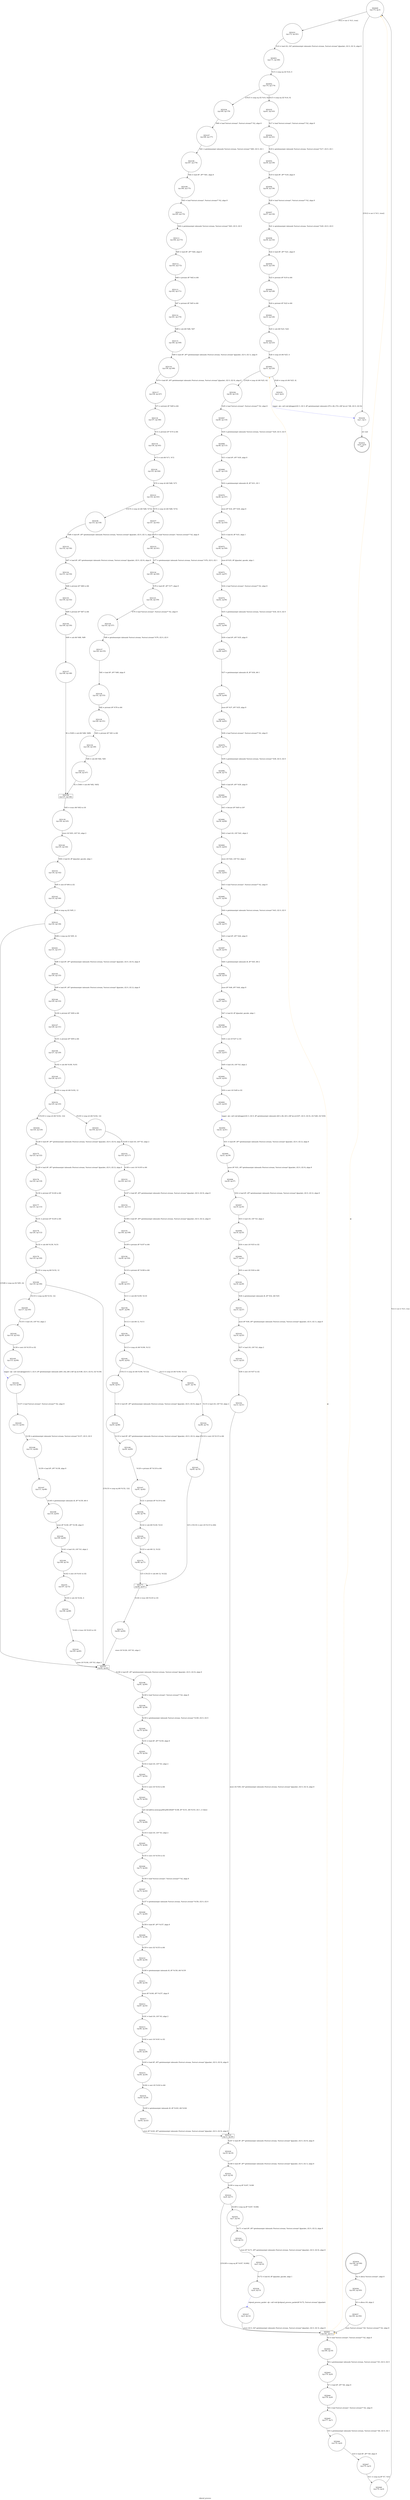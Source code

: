 digraph rdpsnd_process {
label="rdpsnd_process"
53033 [label="N53033\n(rp:0, ep:0)\nexit", shape="doublecircle"]
53034 [label="N53034\n(rp:184, ep:184)\nentry", shape="doublecircle"]
53034 -> 53036 [label="%2 = alloca %struct.stream*, align 8"]
53036 [label="N53036\n(rp:183, ep:183)", shape="circle"]
53036 -> 53037 [label="%3 = alloca i16, align 2"]
53037 [label="N53037\n(rp:182, ep:182)", shape="circle"]
53037 -> 53041 [label="store %struct.stream* %0, %struct.stream** %2, align 8"]
53041 [label="N53041\n(rp:181, ep:11)", shape="box"]
53041 -> 53042 [label="%5 = load %struct.stream*, %struct.stream** %2, align 8"]
53041 -> 53041 [label="@", style="dashed", color="orange"]
53041 -> 53063 [label="@", style="dashed", color="orange"]
53041 -> 53049 [label="@", style="dashed", color="orange"]
53042 [label="N53042\n(rp:180, ep:10)", shape="circle"]
53042 -> 53043 [label="%6 = getelementptr inbounds %struct.stream, %struct.stream* %5, i32 0, i32 0"]
53043 [label="N53043\n(rp:179, ep:9)", shape="circle"]
53043 -> 53044 [label="%7 = load i8*, i8** %6, align 8"]
53044 [label="N53044\n(rp:178, ep:8)", shape="circle"]
53044 -> 53045 [label="%8 = load %struct.stream*, %struct.stream** %2, align 8"]
53045 [label="N53045\n(rp:177, ep:7)", shape="circle"]
53045 -> 53046 [label="%9 = getelementptr inbounds %struct.stream, %struct.stream* %8, i32 0, i32 1"]
53046 [label="N53046\n(rp:176, ep:6)", shape="circle"]
53046 -> 53047 [label="%10 = load i8*, i8** %9, align 8"]
53047 [label="N53047\n(rp:175, ep:5)", shape="circle"]
53047 -> 53048 [label="%11 = icmp eq i8* %7, %10"]
53048 [label="N53048\n(rp:174, ep:4)", shape="circle"]
53048 -> 53049 [label="%12 = xor i1 %11, true"]
53049 [label="N53049\n(rp:173, ep:3)", shape="circle"]
53049 -> 53231 [label="[%12 = xor i1 %11, true]"]
53049 -> 53230 [label="[!(%12 = xor i1 %11, true)]"]
53051 [label="N53051\n(rp:171, ep:180)", shape="circle"]
53051 -> 53052 [label="%15 = icmp eq i32 %14, 0"]
53052 [label="N53052\n(rp:170, ep:179)", shape="circle"]
53052 -> 53233 [label="[%15 = icmp eq i32 %14, 0]"]
53052 -> 53234 [label="[!(%15 = icmp eq i32 %14, 0)]"]
53054 [label="N53054\n(rp:60, ep:141)", shape="circle"]
53054 -> 53055 [label="%18 = getelementptr inbounds %struct.stream, %struct.stream* %17, i32 0, i32 1"]
53055 [label="N53055\n(rp:59, ep:139)", shape="circle"]
53055 -> 53056 [label="%19 = load i8*, i8** %18, align 8"]
53056 [label="N53056\n(rp:58, ep:136)", shape="circle"]
53056 -> 53057 [label="%20 = load %struct.stream*, %struct.stream** %2, align 8"]
53057 [label="N53057\n(rp:57, ep:134)", shape="circle"]
53057 -> 53058 [label="%21 = getelementptr inbounds %struct.stream, %struct.stream* %20, i32 0, i32 0"]
53058 [label="N53058\n(rp:56, ep:132)", shape="circle"]
53058 -> 53059 [label="%22 = load i8*, i8** %21, align 8"]
53059 [label="N53059\n(rp:55, ep:130)", shape="circle"]
53059 -> 53060 [label="%23 = ptrtoint i8* %19 to i64"]
53060 [label="N53060\n(rp:54, ep:128)", shape="circle"]
53060 -> 53061 [label="%24 = ptrtoint i8* %22 to i64"]
53061 [label="N53061\n(rp:53, ep:126)", shape="circle"]
53061 -> 53062 [label="%25 = sub i64 %23, %24"]
53062 [label="N53062\n(rp:52, ep:123)", shape="circle"]
53062 -> 53063 [label="%26 = icmp slt i64 %25, 4"]
53063 [label="N53063\n(rp:51, ep:120)", shape="circle"]
53063 -> 53235 [label="[%26 = icmp slt i64 %25, 4]"]
53063 -> 53236 [label="[!(%26 = icmp slt i64 %25, 4)]"]
53067 [label="N53067\n(rp:49, ep:116)", shape="circle"]
53067 -> 53068 [label="%30 = getelementptr inbounds %struct.stream, %struct.stream* %29, i32 0, i32 0"]
53068 [label="N53068\n(rp:48, ep:113)", shape="circle"]
53068 -> 53069 [label="%31 = load i8*, i8** %30, align 8"]
53069 [label="N53069\n(rp:47, ep:110)", shape="circle"]
53069 -> 53070 [label="%32 = getelementptr inbounds i8, i8* %31, i32 1"]
53070 [label="N53070\n(rp:46, ep:107)", shape="circle"]
53070 -> 53071 [label="store i8* %32, i8** %30, align 8"]
53071 [label="N53071\n(rp:45, ep:103)", shape="circle"]
53071 -> 53072 [label="%33 = load i8, i8* %31, align 1"]
53072 [label="N53072\n(rp:44, ep:100)", shape="circle"]
53072 -> 53073 [label="store i8 %33, i8* @packet_opcode, align 1"]
53073 [label="N53073\n(rp:43, ep:97)", shape="circle"]
53073 -> 53074 [label="%34 = load %struct.stream*, %struct.stream** %2, align 8"]
53074 [label="N53074\n(rp:42, ep:94)", shape="circle"]
53074 -> 53075 [label="%35 = getelementptr inbounds %struct.stream, %struct.stream* %34, i32 0, i32 0"]
53075 [label="N53075\n(rp:41, ep:90)", shape="circle"]
53075 -> 53076 [label="%36 = load i8*, i8** %35, align 8"]
53076 [label="N53076\n(rp:40, ep:87)", shape="circle"]
53076 -> 53077 [label="%37 = getelementptr inbounds i8, i8* %36, i64 1"]
53077 [label="N53077\n(rp:39, ep:84)", shape="circle"]
53077 -> 53078 [label="store i8* %37, i8** %35, align 8"]
53078 [label="N53078\n(rp:38, ep:81)", shape="circle"]
53078 -> 53079 [label="%38 = load %struct.stream*, %struct.stream** %2, align 8"]
53079 [label="N53079\n(rp:37, ep:77)", shape="circle"]
53079 -> 53080 [label="%39 = getelementptr inbounds %struct.stream, %struct.stream* %38, i32 0, i32 0"]
53080 [label="N53080\n(rp:36, ep:73)", shape="circle"]
53080 -> 53081 [label="%40 = load i8*, i8** %39, align 8"]
53081 [label="N53081\n(rp:35, ep:69)", shape="circle"]
53081 -> 53082 [label="%41 = bitcast i8* %40 to i16*"]
53082 [label="N53082\n(rp:34, ep:66)", shape="circle"]
53082 -> 53083 [label="%42 = load i16, i16* %41, align 2"]
53083 [label="N53083\n(rp:33, ep:63)", shape="circle"]
53083 -> 53084 [label="store i16 %42, i16* %3, align 2"]
53084 [label="N53084\n(rp:32, ep:61)", shape="circle"]
53084 -> 53085 [label="%43 = load %struct.stream*, %struct.stream** %2, align 8"]
53085 [label="N53085\n(rp:31, ep:59)", shape="circle"]
53085 -> 53086 [label="%44 = getelementptr inbounds %struct.stream, %struct.stream* %43, i32 0, i32 0"]
53086 [label="N53086\n(rp:30, ep:57)", shape="circle"]
53086 -> 53087 [label="%45 = load i8*, i8** %44, align 8"]
53087 [label="N53087\n(rp:29, ep:55)", shape="circle"]
53087 -> 53088 [label="%46 = getelementptr inbounds i8, i8* %45, i64 2"]
53088 [label="N53088\n(rp:28, ep:53)", shape="circle"]
53088 -> 53089 [label="store i8* %46, i8** %44, align 8"]
53089 [label="N53089\n(rp:27, ep:51)", shape="circle"]
53089 -> 53090 [label="%47 = load i8, i8* @packet_opcode, align 1"]
53090 [label="N53090\n(rp:26, ep:49)", shape="circle"]
53090 -> 53091 [label="%48 = zext i8 %47 to i32"]
53091 [label="N53091\n(rp:25, ep:47)", shape="circle"]
53091 -> 53092 [label="%49 = load i16, i16* %3, align 2"]
53092 [label="N53092\n(rp:24, ep:45)", shape="circle"]
53092 -> 53093 [label="%50 = zext i16 %49 to i32"]
53093 [label="N53093\n(rp:23, ep:43)", shape="circle"]
53093 -> 53094 [label="logger --@-- call void @logger(i32 3, i32 0, i8* getelementptr inbounds ([43 x i8], [43 x i8]* @.str.8.87, i32 0, i32 0), i32 %48, i32 %50)", style="dashed", color="blue"]
53094 [label="N53094\n(rp:22, ep:41)", shape="circle"]
53094 -> 53095 [label="%51 = load i8*, i8** getelementptr inbounds (%struct.stream, %struct.stream* @packet, i32 0, i32 2), align 8"]
53095 [label="N53095\n(rp:21, ep:39)", shape="circle"]
53095 -> 53096 [label="store i8* %51, i8** getelementptr inbounds (%struct.stream, %struct.stream* @packet, i32 0, i32 0), align 8"]
53096 [label="N53096\n(rp:20, ep:37)", shape="circle"]
53096 -> 53097 [label="%52 = load i8*, i8** getelementptr inbounds (%struct.stream, %struct.stream* @packet, i32 0, i32 2), align 8"]
53097 [label="N53097\n(rp:19, ep:35)", shape="circle"]
53097 -> 53098 [label="%53 = load i16, i16* %3, align 2"]
53098 [label="N53098\n(rp:18, ep:33)", shape="circle"]
53098 -> 53099 [label="%54 = zext i16 %53 to i32"]
53099 [label="N53099\n(rp:17, ep:31)", shape="circle"]
53099 -> 53100 [label="%55 = sext i32 %54 to i64"]
53100 [label="N53100\n(rp:16, ep:29)", shape="circle"]
53100 -> 53101 [label="%56 = getelementptr inbounds i8, i8* %52, i64 %55"]
53101 [label="N53101\n(rp:15, ep:27)", shape="circle"]
53101 -> 53102 [label="store i8* %56, i8** getelementptr inbounds (%struct.stream, %struct.stream* @packet, i32 0, i32 1), align 8"]
53102 [label="N53102\n(rp:14, ep:25)", shape="circle"]
53102 -> 53103 [label="%57 = load i16, i16* %3, align 2"]
53103 [label="N53103\n(rp:13, ep:23)", shape="circle"]
53103 -> 53104 [label="%58 = zext i16 %57 to i32"]
53104 [label="N53104\n(rp:12, ep:21)", shape="circle"]
53104 -> 53219 [label="store i32 %58, i32* getelementptr inbounds (%struct.stream, %struct.stream* @packet, i32 0, i32 3), align 8"]
53107 [label="N53107\n(rp:168, ep:177)", shape="circle"]
53107 -> 53108 [label="%61 = getelementptr inbounds %struct.stream, %struct.stream* %60, i32 0, i32 1"]
53108 [label="N53108\n(rp:167, ep:176)", shape="circle"]
53108 -> 53109 [label="%62 = load i8*, i8** %61, align 8"]
53109 [label="N53109\n(rp:166, ep:175)", shape="circle"]
53109 -> 53110 [label="%63 = load %struct.stream*, %struct.stream** %2, align 8"]
53110 [label="N53110\n(rp:165, ep:174)", shape="circle"]
53110 -> 53111 [label="%64 = getelementptr inbounds %struct.stream, %struct.stream* %63, i32 0, i32 0"]
53111 [label="N53111\n(rp:164, ep:173)", shape="circle"]
53111 -> 53112 [label="%65 = load i8*, i8** %64, align 8"]
53112 [label="N53112\n(rp:163, ep:172)", shape="circle"]
53112 -> 53113 [label="%66 = ptrtoint i8* %62 to i64"]
53113 [label="N53113\n(rp:162, ep:171)", shape="circle"]
53113 -> 53114 [label="%67 = ptrtoint i8* %65 to i64"]
53114 [label="N53114\n(rp:161, ep:170)", shape="circle"]
53114 -> 53115 [label="%68 = sub i64 %66, %67"]
53115 [label="N53115\n(rp:160, ep:169)", shape="circle"]
53115 -> 53116 [label="%69 = load i8*, i8** getelementptr inbounds (%struct.stream, %struct.stream* @packet, i32 0, i32 1), align 8"]
53116 [label="N53116\n(rp:159, ep:168)", shape="circle"]
53116 -> 53117 [label="%70 = load i8*, i8** getelementptr inbounds (%struct.stream, %struct.stream* @packet, i32 0, i32 0), align 8"]
53117 [label="N53117\n(rp:158, ep:167)", shape="circle"]
53117 -> 53118 [label="%71 = ptrtoint i8* %69 to i64"]
53118 [label="N53118\n(rp:157, ep:166)", shape="circle"]
53118 -> 53119 [label="%72 = ptrtoint i8* %70 to i64"]
53119 [label="N53119\n(rp:156, ep:165)", shape="circle"]
53119 -> 53120 [label="%73 = sub i64 %71, %72"]
53120 [label="N53120\n(rp:155, ep:164)", shape="circle"]
53120 -> 53121 [label="%74 = icmp slt i64 %68, %73"]
53121 [label="N53121\n(rp:154, ep:163)", shape="circle"]
53121 -> 53237 [label="[%74 = icmp slt i64 %68, %73]"]
53121 -> 53238 [label="[!(%74 = icmp slt i64 %68, %73)]"]
53123 [label="N53123\n(rp:146, ep:161)", shape="circle"]
53123 -> 53124 [label="%77 = getelementptr inbounds %struct.stream, %struct.stream* %76, i32 0, i32 1"]
53124 [label="N53124\n(rp:145, ep:160)", shape="circle"]
53124 -> 53125 [label="%78 = load i8*, i8** %77, align 8"]
53125 [label="N53125\n(rp:144, ep:159)", shape="circle"]
53125 -> 53126 [label="%79 = load %struct.stream*, %struct.stream** %2, align 8"]
53126 [label="N53126\n(rp:143, ep:157)", shape="circle"]
53126 -> 53127 [label="%80 = getelementptr inbounds %struct.stream, %struct.stream* %79, i32 0, i32 0"]
53127 [label="N53127\n(rp:142, ep:155)", shape="circle"]
53127 -> 53128 [label="%81 = load i8*, i8** %80, align 8"]
53128 [label="N53128\n(rp:141, ep:153)", shape="circle"]
53128 -> 53129 [label="%82 = ptrtoint i8* %78 to i64"]
53129 [label="N53129\n(rp:140, ep:151)", shape="circle"]
53129 -> 53130 [label="%83 = ptrtoint i8* %81 to i64"]
53130 [label="N53130\n(rp:139, ep:149)", shape="circle"]
53130 -> 53131 [label="%84 = sub i64 %82, %83"]
53131 [label="N53131\n(rp:138, ep:147)", shape="circle"]
53131 -> 53138 [label="92 = [%84 = sub i64 %82, %83]"]
53133 [label="N53133\n(rp:152, ep:156)", shape="circle"]
53133 -> 53134 [label="%87 = load i8*, i8** getelementptr inbounds (%struct.stream, %struct.stream* @packet, i32 0, i32 0), align 8"]
53134 [label="N53134\n(rp:151, ep:154)", shape="circle"]
53134 -> 53135 [label="%88 = ptrtoint i8* %86 to i64"]
53135 [label="N53135\n(rp:150, ep:152)", shape="circle"]
53135 -> 53136 [label="%89 = ptrtoint i8* %87 to i64"]
53136 [label="N53136\n(rp:149, ep:150)", shape="circle"]
53136 -> 53137 [label="%90 = sub i64 %88, %89"]
53137 [label="N53137\n(rp:148, ep:148)", shape="circle"]
53137 -> 53138 [label="92 = [%90 = sub i64 %88, %89]"]
53138 [label="N53138\n(rp:137, ep:146)", shape="box"]
53138 -> 53139 [label="%93 = trunc i64 %92 to i16"]
53139 [label="N53139\n(rp:136, ep:145)", shape="circle"]
53139 -> 53140 [label="store i16 %93, i16* %3, align 2"]
53140 [label="N53140\n(rp:135, ep:144)", shape="circle"]
53140 -> 53141 [label="%94 = load i8, i8* @packet_opcode, align 1"]
53141 [label="N53141\n(rp:134, ep:142)", shape="circle"]
53141 -> 53142 [label="%95 = zext i8 %94 to i32"]
53142 [label="N53142\n(rp:133, ep:140)", shape="circle"]
53142 -> 53143 [label="%96 = icmp eq i32 %95, 2"]
53143 [label="N53143\n(rp:132, ep:138)", shape="circle"]
53143 -> 53241 [label="[%96 = icmp eq i32 %95, 2]"]
53143 -> 53197 [label="[!(%96 = icmp eq i32 %95, 2)]"]
53145 [label="N53145\n(rp:130, ep:135)", shape="circle"]
53145 -> 53146 [label="%99 = load i8*, i8** getelementptr inbounds (%struct.stream, %struct.stream* @packet, i32 0, i32 2), align 8"]
53146 [label="N53146\n(rp:129, ep:133)", shape="circle"]
53146 -> 53147 [label="%100 = ptrtoint i8* %98 to i64"]
53147 [label="N53147\n(rp:128, ep:131)", shape="circle"]
53147 -> 53148 [label="%101 = ptrtoint i8* %99 to i64"]
53148 [label="N53148\n(rp:127, ep:129)", shape="circle"]
53148 -> 53149 [label="%102 = sub i64 %100, %101"]
53149 [label="N53149\n(rp:126, ep:127)", shape="circle"]
53149 -> 53150 [label="%103 = icmp slt i64 %102, 12"]
53150 [label="N53150\n(rp:125, ep:125)", shape="circle"]
53150 -> 53243 [label="[%103 = icmp slt i64 %102, 12]"]
53150 -> 53244 [label="[!(%103 = icmp slt i64 %102, 12)]"]
53152 [label="N53152\n(rp:103, ep:117)", shape="circle"]
53152 -> 53153 [label="%106 = zext i16 %105 to i64"]
53153 [label="N53153\n(rp:102, ep:114)", shape="circle"]
53153 -> 53154 [label="%107 = load i8*, i8** getelementptr inbounds (%struct.stream, %struct.stream* @packet, i32 0, i32 0), align 8"]
53154 [label="N53154\n(rp:101, ep:111)", shape="circle"]
53154 -> 53155 [label="%108 = load i8*, i8** getelementptr inbounds (%struct.stream, %struct.stream* @packet, i32 0, i32 2), align 8"]
53155 [label="N53155\n(rp:100, ep:108)", shape="circle"]
53155 -> 53156 [label="%109 = ptrtoint i8* %107 to i64"]
53156 [label="N53156\n(rp:99, ep:104)", shape="circle"]
53156 -> 53157 [label="%110 = ptrtoint i8* %108 to i64"]
53157 [label="N53157\n(rp:98, ep:101)", shape="circle"]
53157 -> 53158 [label="%111 = sub i64 %109, %110"]
53158 [label="N53158\n(rp:97, ep:98)", shape="circle"]
53158 -> 53159 [label="%112 = sub i64 12, %111"]
53159 [label="N53159\n(rp:96, ep:95)", shape="circle"]
53159 -> 53160 [label="%113 = icmp slt i64 %106, %112"]
53160 [label="N53160\n(rp:95, ep:92)", shape="circle"]
53160 -> 53245 [label="[%113 = icmp slt i64 %106, %112]"]
53160 -> 53246 [label="[!(%113 = icmp slt i64 %106, %112)]"]
53162 [label="N53162\n(rp:86, ep:74)", shape="circle"]
53162 -> 53163 [label="%116 = zext i16 %115 to i64"]
53163 [label="N53163\n(rp:85, ep:70)", shape="circle"]
53163 -> 53171 [label="125 = [%116 = zext i16 %115 to i64]"]
53165 [label="N53165\n(rp:93, ep:88)", shape="circle"]
53165 -> 53166 [label="%119 = load i8*, i8** getelementptr inbounds (%struct.stream, %struct.stream* @packet, i32 0, i32 2), align 8"]
53166 [label="N53166\n(rp:92, ep:85)", shape="circle"]
53166 -> 53167 [label="%120 = ptrtoint i8* %118 to i64"]
53167 [label="N53167\n(rp:91, ep:82)", shape="circle"]
53167 -> 53168 [label="%121 = ptrtoint i8* %119 to i64"]
53168 [label="N53168\n(rp:90, ep:79)", shape="circle"]
53168 -> 53169 [label="%122 = sub i64 %120, %121"]
53169 [label="N53169\n(rp:89, ep:75)", shape="circle"]
53169 -> 53170 [label="%123 = sub i64 12, %122"]
53170 [label="N53170\n(rp:88, ep:71)", shape="circle"]
53170 -> 53171 [label="125 = [%123 = sub i64 12, %122]"]
53171 [label="N53171\n(rp:84, ep:67)", shape="box"]
53171 -> 53172 [label="%126 = trunc i64 %125 to i16"]
53172 [label="N53172\n(rp:83, ep:64)", shape="circle"]
53172 -> 53197 [label="store i16 %126, i16* %3, align 2"]
53175 [label="N53175\n(rp:123, ep:122)", shape="circle"]
53175 -> 53176 [label="%129 = load i8*, i8** getelementptr inbounds (%struct.stream, %struct.stream* @packet, i32 0, i32 2), align 8"]
53176 [label="N53176\n(rp:122, ep:118)", shape="circle"]
53176 -> 53177 [label="%130 = ptrtoint i8* %128 to i64"]
53177 [label="N53177\n(rp:121, ep:115)", shape="circle"]
53177 -> 53178 [label="%131 = ptrtoint i8* %129 to i64"]
53178 [label="N53178\n(rp:120, ep:112)", shape="circle"]
53178 -> 53179 [label="%132 = sub i64 %130, %131"]
53179 [label="N53179\n(rp:119, ep:109)", shape="circle"]
53179 -> 53180 [label="%133 = icmp eq i64 %132, 12"]
53180 [label="N53180\n(rp:118, ep:106)", shape="circle"]
53180 -> 53249 [label="[%133 = icmp eq i64 %132, 12]"]
53180 -> 53197 [label="[!(%133 = icmp eq i64 %132, 12)]"]
53182 [label="N53182\n(rp:116, ep:102)", shape="circle"]
53182 -> 53183 [label="%136 = zext i16 %135 to i32"]
53183 [label="N53183\n(rp:115, ep:99)", shape="circle"]
53183 -> 53184 [label="logger --@-- call void @logger(i32 3, i32 0, i8* getelementptr inbounds ([48 x i8], [48 x i8]* @.str.9.88, i32 0, i32 0), i32 %136)", style="dashed", color="blue"]
53184 [label="N53184\n(rp:114, ep:96)", shape="circle"]
53184 -> 53185 [label="%137 = load %struct.stream*, %struct.stream** %2, align 8"]
53185 [label="N53185\n(rp:113, ep:93)", shape="circle"]
53185 -> 53186 [label="%138 = getelementptr inbounds %struct.stream, %struct.stream* %137, i32 0, i32 0"]
53186 [label="N53186\n(rp:112, ep:89)", shape="circle"]
53186 -> 53187 [label="%139 = load i8*, i8** %138, align 8"]
53187 [label="N53187\n(rp:111, ep:86)", shape="circle"]
53187 -> 53188 [label="%140 = getelementptr inbounds i8, i8* %139, i64 4"]
53188 [label="N53188\n(rp:110, ep:83)", shape="circle"]
53188 -> 53189 [label="store i8* %140, i8** %138, align 8"]
53189 [label="N53189\n(rp:109, ep:80)", shape="circle"]
53189 -> 53190 [label="%141 = load i16, i16* %3, align 2"]
53190 [label="N53190\n(rp:108, ep:76)", shape="circle"]
53190 -> 53191 [label="%142 = zext i16 %141 to i32"]
53191 [label="N53191\n(rp:107, ep:72)", shape="circle"]
53191 -> 53192 [label="%143 = sub i32 %142, 4"]
53192 [label="N53192\n(rp:106, ep:68)", shape="circle"]
53192 -> 53193 [label="%144 = trunc i32 %143 to i16"]
53193 [label="N53193\n(rp:105, ep:65)", shape="circle"]
53193 -> 53197 [label="store i16 %144, i16* %3, align 2"]
53197 [label="N53197\n(rp:82, ep:62)", shape="box"]
53197 -> 53198 [label="%148 = load i8*, i8** getelementptr inbounds (%struct.stream, %struct.stream* @packet, i32 0, i32 0), align 8"]
53198 [label="N53198\n(rp:81, ep:60)", shape="circle"]
53198 -> 53199 [label="%149 = load %struct.stream*, %struct.stream** %2, align 8"]
53199 [label="N53199\n(rp:80, ep:58)", shape="circle"]
53199 -> 53200 [label="%150 = getelementptr inbounds %struct.stream, %struct.stream* %149, i32 0, i32 0"]
53200 [label="N53200\n(rp:79, ep:56)", shape="circle"]
53200 -> 53201 [label="%151 = load i8*, i8** %150, align 8"]
53201 [label="N53201\n(rp:78, ep:54)", shape="circle"]
53201 -> 53202 [label="%152 = load i16, i16* %3, align 2"]
53202 [label="N53202\n(rp:77, ep:52)", shape="circle"]
53202 -> 53203 [label="%153 = zext i16 %152 to i64"]
53203 [label="N53203\n(rp:76, ep:50)", shape="circle"]
53203 -> 53204 [label="call void @llvm.memcpy.p0i8.p0i8.i64(i8* %148, i8* %151, i64 %153, i32 1, i1 false)"]
53204 [label="N53204\n(rp:75, ep:48)", shape="circle"]
53204 -> 53205 [label="%154 = load i16, i16* %3, align 2"]
53205 [label="N53205\n(rp:74, ep:46)", shape="circle"]
53205 -> 53206 [label="%155 = zext i16 %154 to i32"]
53206 [label="N53206\n(rp:73, ep:44)", shape="circle"]
53206 -> 53207 [label="%156 = load %struct.stream*, %struct.stream** %2, align 8"]
53207 [label="N53207\n(rp:72, ep:42)", shape="circle"]
53207 -> 53208 [label="%157 = getelementptr inbounds %struct.stream, %struct.stream* %156, i32 0, i32 0"]
53208 [label="N53208\n(rp:71, ep:40)", shape="circle"]
53208 -> 53209 [label="%158 = load i8*, i8** %157, align 8"]
53209 [label="N53209\n(rp:70, ep:38)", shape="circle"]
53209 -> 53210 [label="%159 = sext i32 %155 to i64"]
53210 [label="N53210\n(rp:69, ep:36)", shape="circle"]
53210 -> 53211 [label="%160 = getelementptr inbounds i8, i8* %158, i64 %159"]
53211 [label="N53211\n(rp:68, ep:34)", shape="circle"]
53211 -> 53212 [label="store i8* %160, i8** %157, align 8"]
53212 [label="N53212\n(rp:67, ep:32)", shape="circle"]
53212 -> 53213 [label="%161 = load i16, i16* %3, align 2"]
53213 [label="N53213\n(rp:66, ep:30)", shape="circle"]
53213 -> 53214 [label="%162 = zext i16 %161 to i32"]
53214 [label="N53214\n(rp:65, ep:28)", shape="circle"]
53214 -> 53215 [label="%163 = load i8*, i8** getelementptr inbounds (%struct.stream, %struct.stream* @packet, i32 0, i32 0), align 8"]
53215 [label="N53215\n(rp:64, ep:26)", shape="circle"]
53215 -> 53216 [label="%164 = sext i32 %162 to i64"]
53216 [label="N53216\n(rp:63, ep:24)", shape="circle"]
53216 -> 53217 [label="%165 = getelementptr inbounds i8, i8* %163, i64 %164"]
53217 [label="N53217\n(rp:62, ep:22)", shape="circle"]
53217 -> 53219 [label="store i8* %165, i8** getelementptr inbounds (%struct.stream, %struct.stream* @packet, i32 0, i32 0), align 8"]
53219 [label="N53219\n(rp:11, ep:20)", shape="box"]
53219 -> 53220 [label="%167 = load i8*, i8** getelementptr inbounds (%struct.stream, %struct.stream* @packet, i32 0, i32 0), align 8"]
53220 [label="N53220\n(rp:10, ep:19)", shape="circle"]
53220 -> 53221 [label="%168 = load i8*, i8** getelementptr inbounds (%struct.stream, %struct.stream* @packet, i32 0, i32 1), align 8"]
53221 [label="N53221\n(rp:9, ep:18)", shape="circle"]
53221 -> 53222 [label="%169 = icmp eq i8* %167, %168"]
53222 [label="N53222\n(rp:8, ep:17)", shape="circle"]
53222 -> 53251 [label="[%169 = icmp eq i8* %167, %168]"]
53222 -> 53041 [label="[!(%169 = icmp eq i8* %167, %168)]"]
53224 [label="N53224\n(rp:6, ep:15)", shape="circle"]
53224 -> 53225 [label="store i8* %171, i8** getelementptr inbounds (%struct.stream, %struct.stream* @packet, i32 0, i32 0), align 8"]
53225 [label="N53225\n(rp:5, ep:14)", shape="circle"]
53225 -> 53226 [label="%172 = load i8, i8* @packet_opcode, align 1"]
53226 [label="N53226\n(rp:4, ep:13)", shape="circle"]
53226 -> 53227 [label="rdpsnd_process_packet --@-- call void @rdpsnd_process_packet(i8 %172, %struct.stream* @packet)", style="dashed", color="blue"]
53227 [label="N53227\n(rp:3, ep:12)", shape="circle"]
53227 -> 53041 [label="store i32 0, i32* getelementptr inbounds (%struct.stream, %struct.stream* @packet, i32 0, i32 3), align 8"]
53230 [label="N53230\n(rp:1, ep:1)", shape="circle"]
53230 -> 53033 [label="ret void"]
53231 [label="N53231\n(rp:172, ep:181)", shape="circle"]
53231 -> 53051 [label="%14 = load i32, i32* getelementptr inbounds (%struct.stream, %struct.stream* @packet, i32 0, i32 3), align 8"]
53233 [label="N53233\n(rp:61, ep:143)", shape="circle"]
53233 -> 53054 [label="%17 = load %struct.stream*, %struct.stream** %2, align 8"]
53234 [label="N53234\n(rp:169, ep:178)", shape="circle"]
53234 -> 53107 [label="%60 = load %struct.stream*, %struct.stream** %2, align 8"]
53235 [label="N53235\n(rp:2, ep:2)", shape="circle"]
53235 -> 53230 [label="logger --@-- call void @logger(i32 3, i32 3, i8* getelementptr inbounds ([76 x i8], [76 x i8]* @.str.7.86, i32 0, i32 0))", style="dashed", color="blue"]
53236 [label="N53236\n(rp:50, ep:119)", shape="circle"]
53236 -> 53067 [label="%29 = load %struct.stream*, %struct.stream** %2, align 8"]
53237 [label="N53237\n(rp:147, ep:162)", shape="circle"]
53237 -> 53123 [label="%76 = load %struct.stream*, %struct.stream** %2, align 8"]
53238 [label="N53238\n(rp:153, ep:158)", shape="circle"]
53238 -> 53133 [label="%86 = load i8*, i8** getelementptr inbounds (%struct.stream, %struct.stream* @packet, i32 0, i32 1), align 8"]
53241 [label="N53241\n(rp:131, ep:137)", shape="circle"]
53241 -> 53145 [label="%98 = load i8*, i8** getelementptr inbounds (%struct.stream, %struct.stream* @packet, i32 0, i32 0), align 8"]
53243 [label="N53243\n(rp:104, ep:121)", shape="circle"]
53243 -> 53152 [label="%105 = load i16, i16* %3, align 2"]
53244 [label="N53244\n(rp:124, ep:124)", shape="circle"]
53244 -> 53175 [label="%128 = load i8*, i8** getelementptr inbounds (%struct.stream, %struct.stream* @packet, i32 0, i32 0), align 8"]
53245 [label="N53245\n(rp:87, ep:78)", shape="circle"]
53245 -> 53162 [label="%115 = load i16, i16* %3, align 2"]
53246 [label="N53246\n(rp:94, ep:91)", shape="circle"]
53246 -> 53165 [label="%118 = load i8*, i8** getelementptr inbounds (%struct.stream, %struct.stream* @packet, i32 0, i32 0), align 8"]
53249 [label="N53249\n(rp:117, ep:105)", shape="circle"]
53249 -> 53182 [label="%135 = load i16, i16* %3, align 2"]
53251 [label="N53251\n(rp:7, ep:16)", shape="circle"]
53251 -> 53224 [label="%171 = load i8*, i8** getelementptr inbounds (%struct.stream, %struct.stream* @packet, i32 0, i32 2), align 8"]
}
